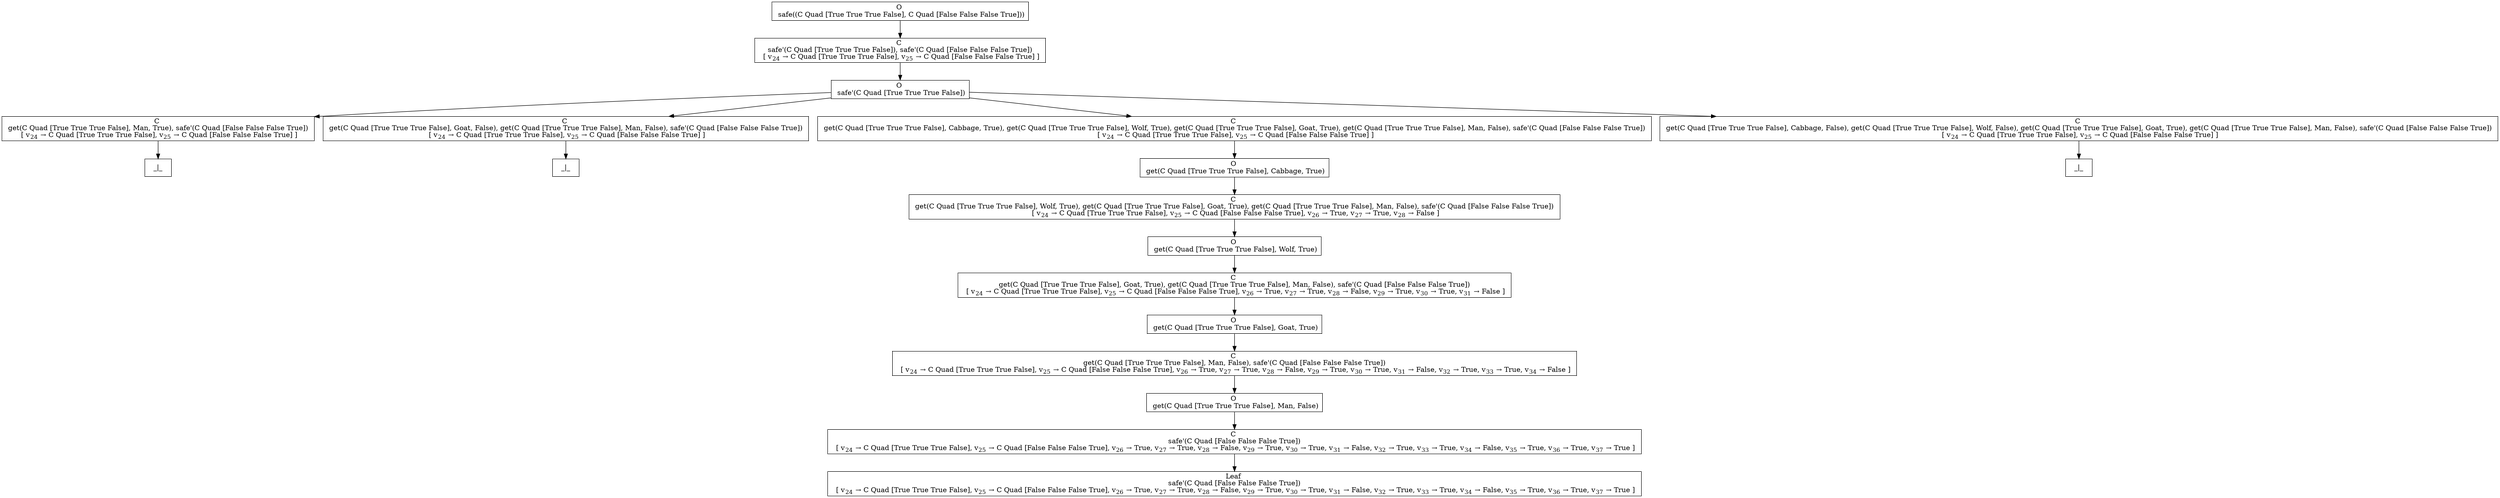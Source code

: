 digraph {
    graph [rankdir=TB
          ,bgcolor=transparent];
    node [shape=box
         ,fillcolor=white
         ,style=filled];
    0 [label=<O <BR/> safe((C Quad [True True True False], C Quad [False False False True]))>];
    1 [label=<C <BR/> safe'(C Quad [True True True False]), safe'(C Quad [False False False True]) <BR/>  [ v<SUB>24</SUB> &rarr; C Quad [True True True False], v<SUB>25</SUB> &rarr; C Quad [False False False True] ] >];
    2 [label=<O <BR/> safe'(C Quad [True True True False])>];
    3 [label=<C <BR/> get(C Quad [True True True False], Man, True), safe'(C Quad [False False False True]) <BR/>  [ v<SUB>24</SUB> &rarr; C Quad [True True True False], v<SUB>25</SUB> &rarr; C Quad [False False False True] ] >];
    4 [label=<C <BR/> get(C Quad [True True True False], Goat, False), get(C Quad [True True True False], Man, False), safe'(C Quad [False False False True]) <BR/>  [ v<SUB>24</SUB> &rarr; C Quad [True True True False], v<SUB>25</SUB> &rarr; C Quad [False False False True] ] >];
    5 [label=<C <BR/> get(C Quad [True True True False], Cabbage, True), get(C Quad [True True True False], Wolf, True), get(C Quad [True True True False], Goat, True), get(C Quad [True True True False], Man, False), safe'(C Quad [False False False True]) <BR/>  [ v<SUB>24</SUB> &rarr; C Quad [True True True False], v<SUB>25</SUB> &rarr; C Quad [False False False True] ] >];
    6 [label=<C <BR/> get(C Quad [True True True False], Cabbage, False), get(C Quad [True True True False], Wolf, False), get(C Quad [True True True False], Goat, True), get(C Quad [True True True False], Man, False), safe'(C Quad [False False False True]) <BR/>  [ v<SUB>24</SUB> &rarr; C Quad [True True True False], v<SUB>25</SUB> &rarr; C Quad [False False False True] ] >];
    7 [label=<_|_>];
    8 [label=<_|_>];
    9 [label=<O <BR/> get(C Quad [True True True False], Cabbage, True)>];
    10 [label=<C <BR/> get(C Quad [True True True False], Wolf, True), get(C Quad [True True True False], Goat, True), get(C Quad [True True True False], Man, False), safe'(C Quad [False False False True]) <BR/>  [ v<SUB>24</SUB> &rarr; C Quad [True True True False], v<SUB>25</SUB> &rarr; C Quad [False False False True], v<SUB>26</SUB> &rarr; True, v<SUB>27</SUB> &rarr; True, v<SUB>28</SUB> &rarr; False ] >];
    11 [label=<O <BR/> get(C Quad [True True True False], Wolf, True)>];
    12 [label=<C <BR/> get(C Quad [True True True False], Goat, True), get(C Quad [True True True False], Man, False), safe'(C Quad [False False False True]) <BR/>  [ v<SUB>24</SUB> &rarr; C Quad [True True True False], v<SUB>25</SUB> &rarr; C Quad [False False False True], v<SUB>26</SUB> &rarr; True, v<SUB>27</SUB> &rarr; True, v<SUB>28</SUB> &rarr; False, v<SUB>29</SUB> &rarr; True, v<SUB>30</SUB> &rarr; True, v<SUB>31</SUB> &rarr; False ] >];
    13 [label=<O <BR/> get(C Quad [True True True False], Goat, True)>];
    14 [label=<C <BR/> get(C Quad [True True True False], Man, False), safe'(C Quad [False False False True]) <BR/>  [ v<SUB>24</SUB> &rarr; C Quad [True True True False], v<SUB>25</SUB> &rarr; C Quad [False False False True], v<SUB>26</SUB> &rarr; True, v<SUB>27</SUB> &rarr; True, v<SUB>28</SUB> &rarr; False, v<SUB>29</SUB> &rarr; True, v<SUB>30</SUB> &rarr; True, v<SUB>31</SUB> &rarr; False, v<SUB>32</SUB> &rarr; True, v<SUB>33</SUB> &rarr; True, v<SUB>34</SUB> &rarr; False ] >];
    15 [label=<O <BR/> get(C Quad [True True True False], Man, False)>];
    16 [label=<C <BR/> safe'(C Quad [False False False True]) <BR/>  [ v<SUB>24</SUB> &rarr; C Quad [True True True False], v<SUB>25</SUB> &rarr; C Quad [False False False True], v<SUB>26</SUB> &rarr; True, v<SUB>27</SUB> &rarr; True, v<SUB>28</SUB> &rarr; False, v<SUB>29</SUB> &rarr; True, v<SUB>30</SUB> &rarr; True, v<SUB>31</SUB> &rarr; False, v<SUB>32</SUB> &rarr; True, v<SUB>33</SUB> &rarr; True, v<SUB>34</SUB> &rarr; False, v<SUB>35</SUB> &rarr; True, v<SUB>36</SUB> &rarr; True, v<SUB>37</SUB> &rarr; True ] >];
    17 [label=<Leaf <BR/> safe'(C Quad [False False False True]) <BR/>  [ v<SUB>24</SUB> &rarr; C Quad [True True True False], v<SUB>25</SUB> &rarr; C Quad [False False False True], v<SUB>26</SUB> &rarr; True, v<SUB>27</SUB> &rarr; True, v<SUB>28</SUB> &rarr; False, v<SUB>29</SUB> &rarr; True, v<SUB>30</SUB> &rarr; True, v<SUB>31</SUB> &rarr; False, v<SUB>32</SUB> &rarr; True, v<SUB>33</SUB> &rarr; True, v<SUB>34</SUB> &rarr; False, v<SUB>35</SUB> &rarr; True, v<SUB>36</SUB> &rarr; True, v<SUB>37</SUB> &rarr; True ] >];
    18 [label=<_|_>];
    0 -> 1 [label=""];
    1 -> 2 [label=""];
    2 -> 3 [label=""];
    2 -> 4 [label=""];
    2 -> 5 [label=""];
    2 -> 6 [label=""];
    3 -> 7 [label=""];
    4 -> 8 [label=""];
    5 -> 9 [label=""];
    6 -> 18 [label=""];
    9 -> 10 [label=""];
    10 -> 11 [label=""];
    11 -> 12 [label=""];
    12 -> 13 [label=""];
    13 -> 14 [label=""];
    14 -> 15 [label=""];
    15 -> 16 [label=""];
    16 -> 17 [label=""];
}